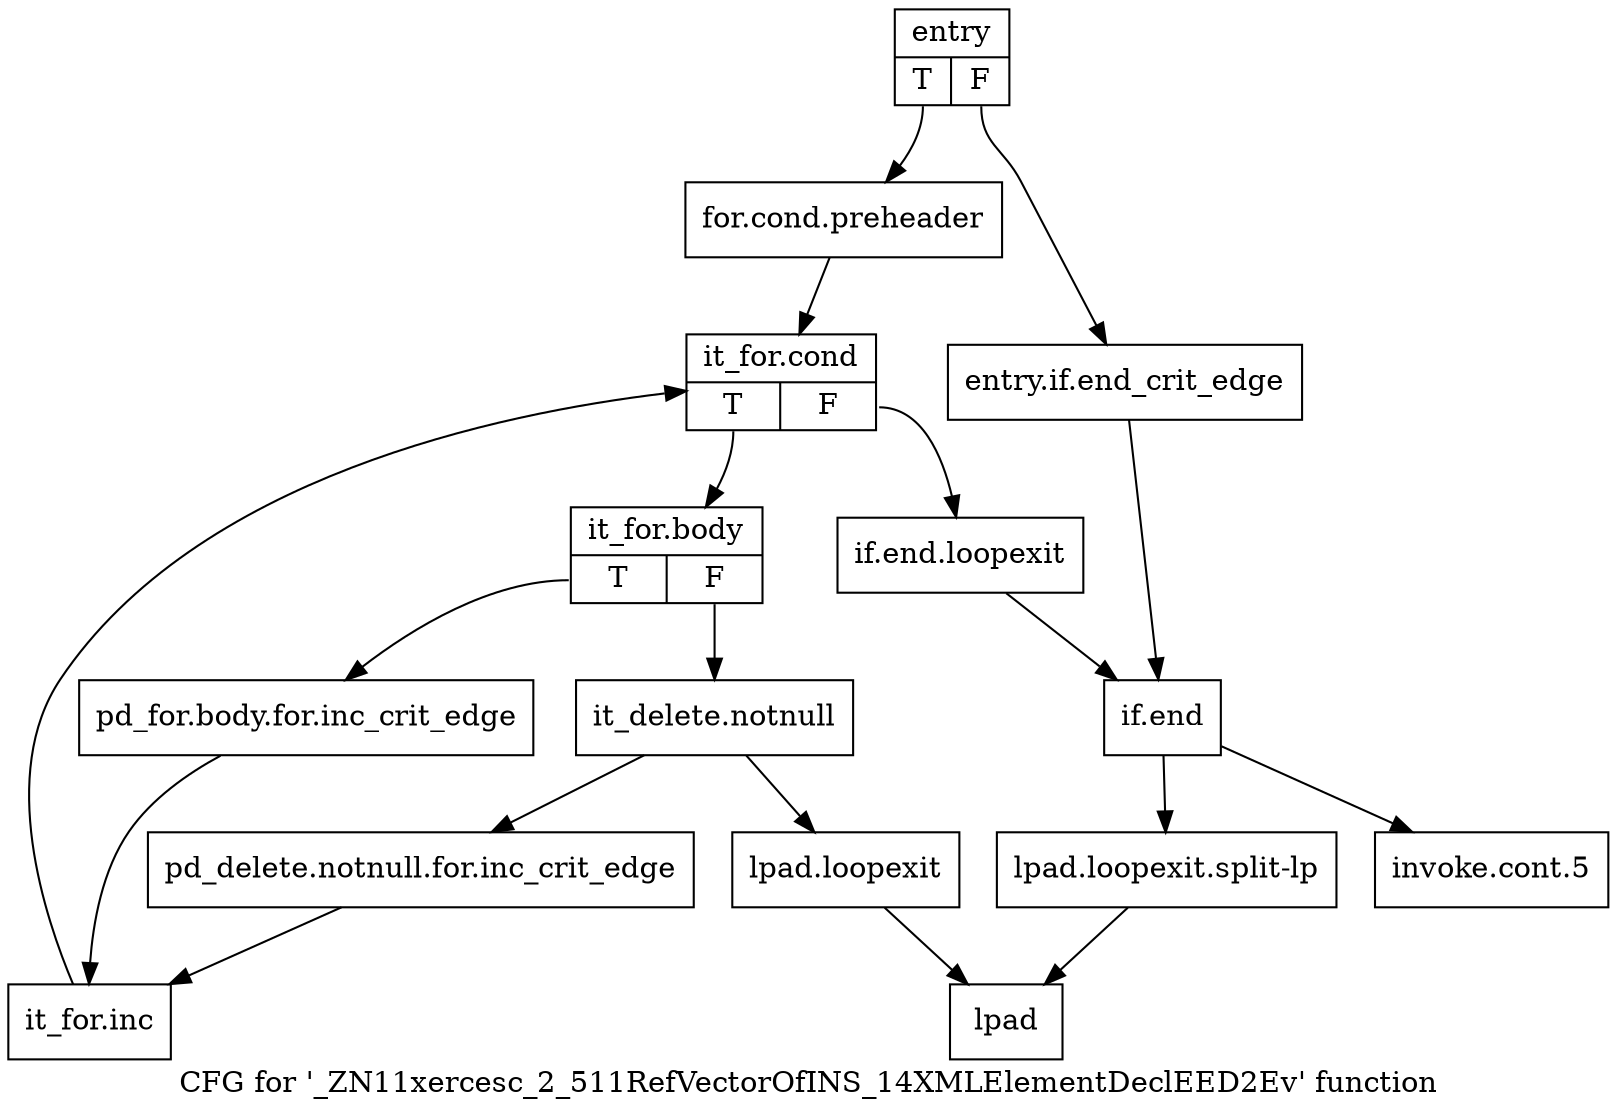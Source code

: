 digraph "CFG for '_ZN11xercesc_2_511RefVectorOfINS_14XMLElementDeclEED2Ev' function" {
	label="CFG for '_ZN11xercesc_2_511RefVectorOfINS_14XMLElementDeclEED2Ev' function";

	Node0x232a870 [shape=record,label="{entry|{<s0>T|<s1>F}}"];
	Node0x232a870:s0 -> Node0x232ad60;
	Node0x232a870:s1 -> Node0x232ad10;
	Node0x232ad10 [shape=record,label="{entry.if.end_crit_edge}"];
	Node0x232ad10 -> Node0x232b0d0;
	Node0x232ad60 [shape=record,label="{for.cond.preheader}"];
	Node0x232ad60 -> Node0x232adb0;
	Node0x232adb0 [shape=record,label="{it_for.cond|{<s0>T|<s1>F}}"];
	Node0x232adb0:s0 -> Node0x232ae00;
	Node0x232adb0:s1 -> Node0x232b080;
	Node0x232ae00 [shape=record,label="{it_for.body|{<s0>T|<s1>F}}"];
	Node0x232ae00:s0 -> Node0x232ae50;
	Node0x232ae00:s1 -> Node0x232aea0;
	Node0x232ae50 [shape=record,label="{pd_for.body.for.inc_crit_edge}"];
	Node0x232ae50 -> Node0x232af40;
	Node0x232aea0 [shape=record,label="{it_delete.notnull}"];
	Node0x232aea0 -> Node0x232aef0;
	Node0x232aea0 -> Node0x232af90;
	Node0x232aef0 [shape=record,label="{pd_delete.notnull.for.inc_crit_edge}"];
	Node0x232aef0 -> Node0x232af40;
	Node0x232af40 [shape=record,label="{it_for.inc}"];
	Node0x232af40 -> Node0x232adb0;
	Node0x232af90 [shape=record,label="{lpad.loopexit}"];
	Node0x232af90 -> Node0x232b030;
	Node0x232afe0 [shape=record,label="{lpad.loopexit.split-lp}"];
	Node0x232afe0 -> Node0x232b030;
	Node0x232b030 [shape=record,label="{lpad}"];
	Node0x232b080 [shape=record,label="{if.end.loopexit}"];
	Node0x232b080 -> Node0x232b0d0;
	Node0x232b0d0 [shape=record,label="{if.end}"];
	Node0x232b0d0 -> Node0x232b120;
	Node0x232b0d0 -> Node0x232afe0;
	Node0x232b120 [shape=record,label="{invoke.cont.5}"];
}
